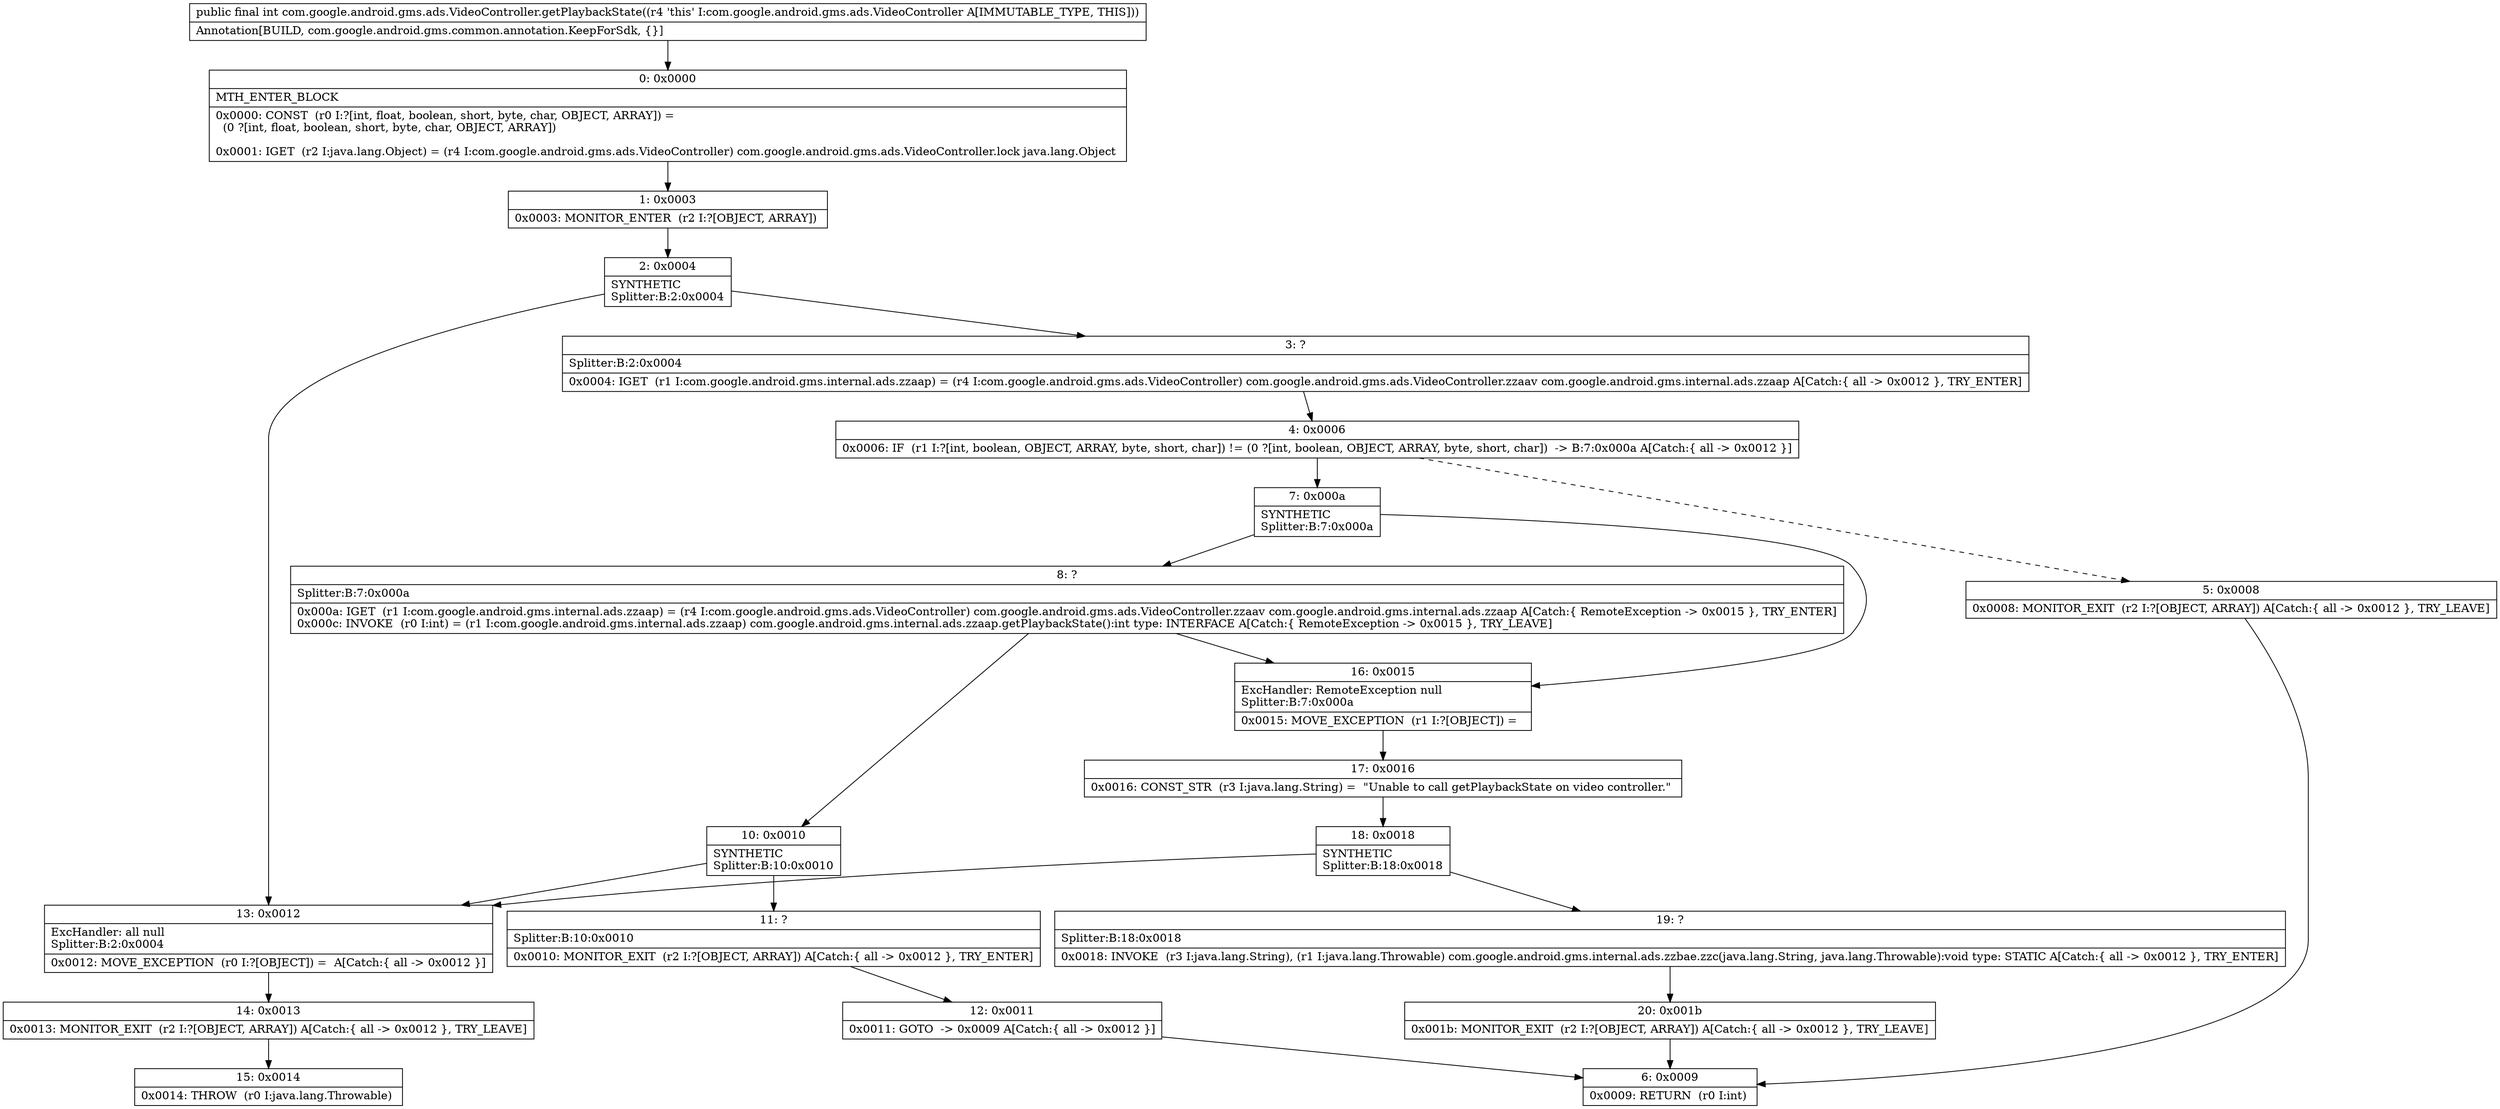 digraph "CFG forcom.google.android.gms.ads.VideoController.getPlaybackState()I" {
Node_0 [shape=record,label="{0\:\ 0x0000|MTH_ENTER_BLOCK\l|0x0000: CONST  (r0 I:?[int, float, boolean, short, byte, char, OBJECT, ARRAY]) = \l  (0 ?[int, float, boolean, short, byte, char, OBJECT, ARRAY])\l \l0x0001: IGET  (r2 I:java.lang.Object) = (r4 I:com.google.android.gms.ads.VideoController) com.google.android.gms.ads.VideoController.lock java.lang.Object \l}"];
Node_1 [shape=record,label="{1\:\ 0x0003|0x0003: MONITOR_ENTER  (r2 I:?[OBJECT, ARRAY]) \l}"];
Node_2 [shape=record,label="{2\:\ 0x0004|SYNTHETIC\lSplitter:B:2:0x0004\l}"];
Node_3 [shape=record,label="{3\:\ ?|Splitter:B:2:0x0004\l|0x0004: IGET  (r1 I:com.google.android.gms.internal.ads.zzaap) = (r4 I:com.google.android.gms.ads.VideoController) com.google.android.gms.ads.VideoController.zzaav com.google.android.gms.internal.ads.zzaap A[Catch:\{ all \-\> 0x0012 \}, TRY_ENTER]\l}"];
Node_4 [shape=record,label="{4\:\ 0x0006|0x0006: IF  (r1 I:?[int, boolean, OBJECT, ARRAY, byte, short, char]) != (0 ?[int, boolean, OBJECT, ARRAY, byte, short, char])  \-\> B:7:0x000a A[Catch:\{ all \-\> 0x0012 \}]\l}"];
Node_5 [shape=record,label="{5\:\ 0x0008|0x0008: MONITOR_EXIT  (r2 I:?[OBJECT, ARRAY]) A[Catch:\{ all \-\> 0x0012 \}, TRY_LEAVE]\l}"];
Node_6 [shape=record,label="{6\:\ 0x0009|0x0009: RETURN  (r0 I:int) \l}"];
Node_7 [shape=record,label="{7\:\ 0x000a|SYNTHETIC\lSplitter:B:7:0x000a\l}"];
Node_8 [shape=record,label="{8\:\ ?|Splitter:B:7:0x000a\l|0x000a: IGET  (r1 I:com.google.android.gms.internal.ads.zzaap) = (r4 I:com.google.android.gms.ads.VideoController) com.google.android.gms.ads.VideoController.zzaav com.google.android.gms.internal.ads.zzaap A[Catch:\{ RemoteException \-\> 0x0015 \}, TRY_ENTER]\l0x000c: INVOKE  (r0 I:int) = (r1 I:com.google.android.gms.internal.ads.zzaap) com.google.android.gms.internal.ads.zzaap.getPlaybackState():int type: INTERFACE A[Catch:\{ RemoteException \-\> 0x0015 \}, TRY_LEAVE]\l}"];
Node_10 [shape=record,label="{10\:\ 0x0010|SYNTHETIC\lSplitter:B:10:0x0010\l}"];
Node_11 [shape=record,label="{11\:\ ?|Splitter:B:10:0x0010\l|0x0010: MONITOR_EXIT  (r2 I:?[OBJECT, ARRAY]) A[Catch:\{ all \-\> 0x0012 \}, TRY_ENTER]\l}"];
Node_12 [shape=record,label="{12\:\ 0x0011|0x0011: GOTO  \-\> 0x0009 A[Catch:\{ all \-\> 0x0012 \}]\l}"];
Node_13 [shape=record,label="{13\:\ 0x0012|ExcHandler: all null\lSplitter:B:2:0x0004\l|0x0012: MOVE_EXCEPTION  (r0 I:?[OBJECT]) =  A[Catch:\{ all \-\> 0x0012 \}]\l}"];
Node_14 [shape=record,label="{14\:\ 0x0013|0x0013: MONITOR_EXIT  (r2 I:?[OBJECT, ARRAY]) A[Catch:\{ all \-\> 0x0012 \}, TRY_LEAVE]\l}"];
Node_15 [shape=record,label="{15\:\ 0x0014|0x0014: THROW  (r0 I:java.lang.Throwable) \l}"];
Node_16 [shape=record,label="{16\:\ 0x0015|ExcHandler: RemoteException null\lSplitter:B:7:0x000a\l|0x0015: MOVE_EXCEPTION  (r1 I:?[OBJECT]) =  \l}"];
Node_17 [shape=record,label="{17\:\ 0x0016|0x0016: CONST_STR  (r3 I:java.lang.String) =  \"Unable to call getPlaybackState on video controller.\" \l}"];
Node_18 [shape=record,label="{18\:\ 0x0018|SYNTHETIC\lSplitter:B:18:0x0018\l}"];
Node_19 [shape=record,label="{19\:\ ?|Splitter:B:18:0x0018\l|0x0018: INVOKE  (r3 I:java.lang.String), (r1 I:java.lang.Throwable) com.google.android.gms.internal.ads.zzbae.zzc(java.lang.String, java.lang.Throwable):void type: STATIC A[Catch:\{ all \-\> 0x0012 \}, TRY_ENTER]\l}"];
Node_20 [shape=record,label="{20\:\ 0x001b|0x001b: MONITOR_EXIT  (r2 I:?[OBJECT, ARRAY]) A[Catch:\{ all \-\> 0x0012 \}, TRY_LEAVE]\l}"];
MethodNode[shape=record,label="{public final int com.google.android.gms.ads.VideoController.getPlaybackState((r4 'this' I:com.google.android.gms.ads.VideoController A[IMMUTABLE_TYPE, THIS]))  | Annotation[BUILD, com.google.android.gms.common.annotation.KeepForSdk, \{\}]\l}"];
MethodNode -> Node_0;
Node_0 -> Node_1;
Node_1 -> Node_2;
Node_2 -> Node_3;
Node_2 -> Node_13;
Node_3 -> Node_4;
Node_4 -> Node_5[style=dashed];
Node_4 -> Node_7;
Node_5 -> Node_6;
Node_7 -> Node_8;
Node_7 -> Node_16;
Node_8 -> Node_16;
Node_8 -> Node_10;
Node_10 -> Node_11;
Node_10 -> Node_13;
Node_11 -> Node_12;
Node_12 -> Node_6;
Node_13 -> Node_14;
Node_14 -> Node_15;
Node_16 -> Node_17;
Node_17 -> Node_18;
Node_18 -> Node_19;
Node_18 -> Node_13;
Node_19 -> Node_20;
Node_20 -> Node_6;
}


